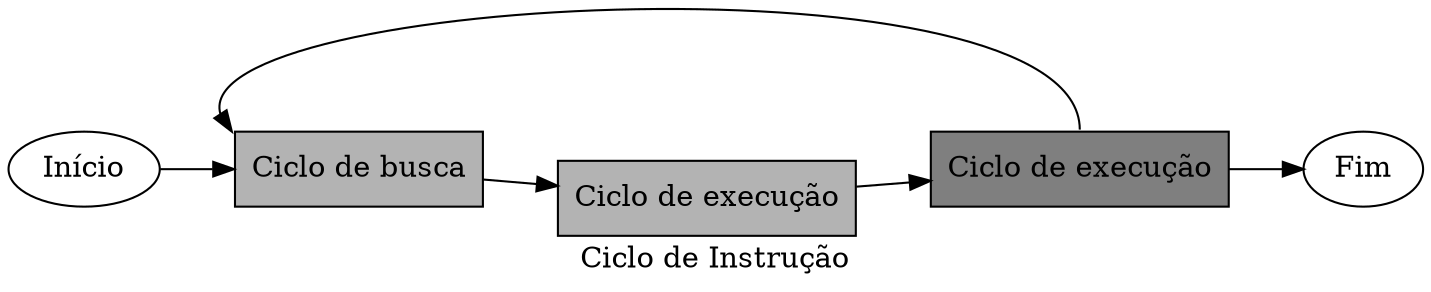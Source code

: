 /*  Este arquivo pode ser utilizado para geração de gráficos.
http://www.graphviz.org/Gallery.php 
*/

digraph G {
  rankdir="LR"
  node[shape=box, style=filled]
  label="Ciclo de Instrução"

  inicio[label="Início", shape="ellipse", fillcolor=white];
  fim[shape="ellipse", label="Fim", fillcolor=white];
  busca[shape=box,label="Ciclo de busca", fillcolor="gray70"];
  execucao[shape=box, label="Ciclo de execução", fillcolor="gray70"];
  interrupcao[shape=box, label="Ciclo de execução", fillcolor="gray50"];

  inicio->busca->execucao->interrupcao->fim;
  interrupcao->busca[tailport=n,headport=nw];
}



